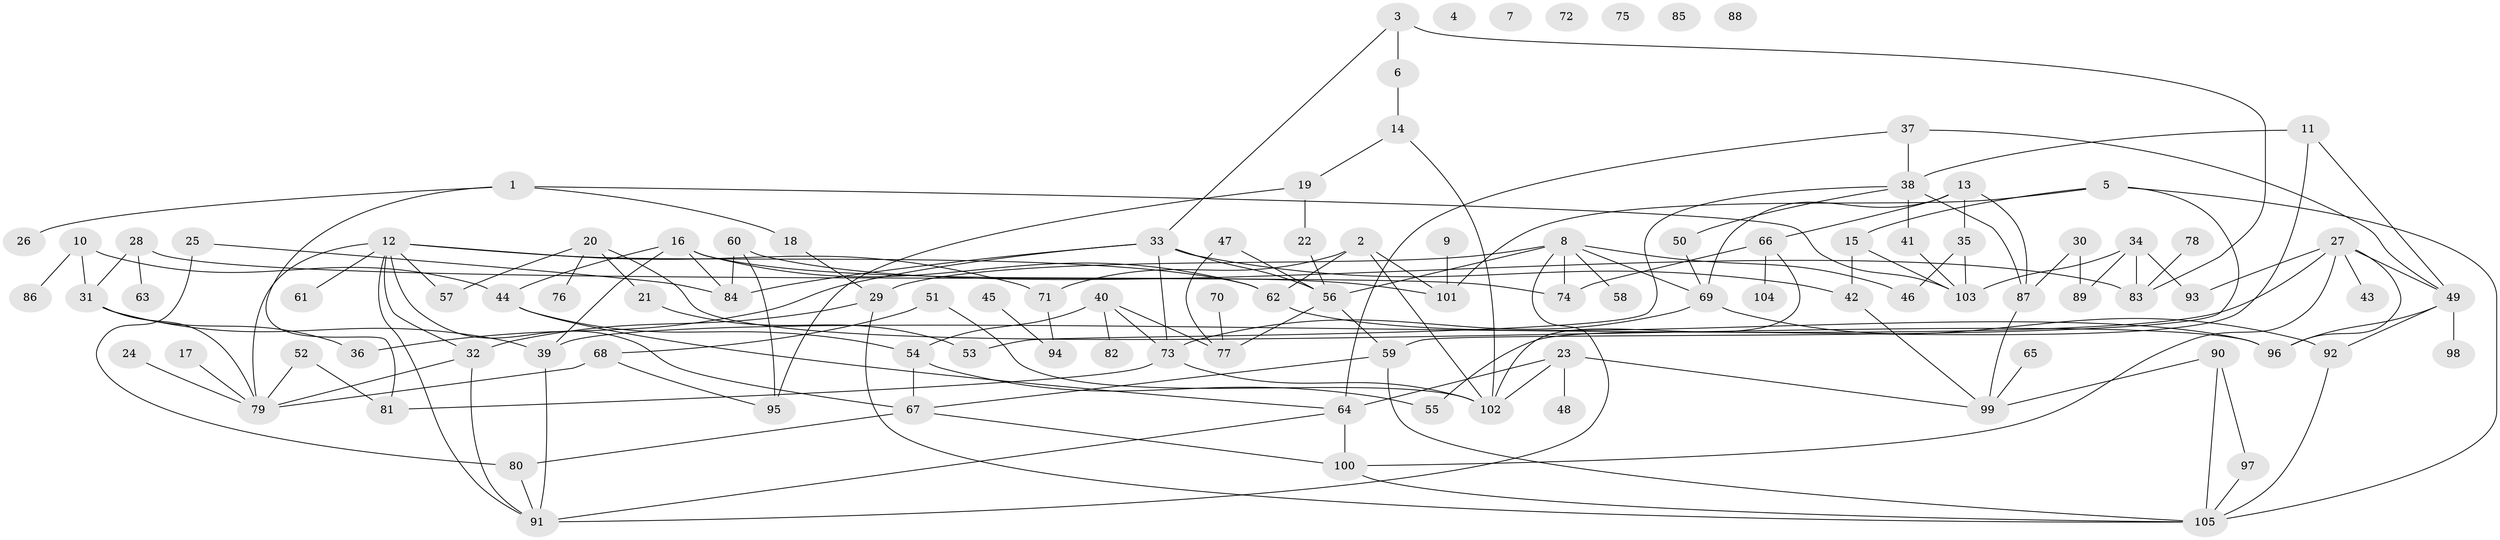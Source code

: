 // coarse degree distribution, {4: 0.1702127659574468, 9: 0.06382978723404255, 7: 0.06382978723404255, 14: 0.02127659574468085, 5: 0.10638297872340426, 8: 0.02127659574468085, 3: 0.1702127659574468, 1: 0.19148936170212766, 2: 0.14893617021276595, 6: 0.0425531914893617}
// Generated by graph-tools (version 1.1) at 2025/47/03/04/25 22:47:53]
// undirected, 105 vertices, 159 edges
graph export_dot {
  node [color=gray90,style=filled];
  1;
  2;
  3;
  4;
  5;
  6;
  7;
  8;
  9;
  10;
  11;
  12;
  13;
  14;
  15;
  16;
  17;
  18;
  19;
  20;
  21;
  22;
  23;
  24;
  25;
  26;
  27;
  28;
  29;
  30;
  31;
  32;
  33;
  34;
  35;
  36;
  37;
  38;
  39;
  40;
  41;
  42;
  43;
  44;
  45;
  46;
  47;
  48;
  49;
  50;
  51;
  52;
  53;
  54;
  55;
  56;
  57;
  58;
  59;
  60;
  61;
  62;
  63;
  64;
  65;
  66;
  67;
  68;
  69;
  70;
  71;
  72;
  73;
  74;
  75;
  76;
  77;
  78;
  79;
  80;
  81;
  82;
  83;
  84;
  85;
  86;
  87;
  88;
  89;
  90;
  91;
  92;
  93;
  94;
  95;
  96;
  97;
  98;
  99;
  100;
  101;
  102;
  103;
  104;
  105;
  1 -- 18;
  1 -- 26;
  1 -- 81;
  1 -- 103;
  2 -- 62;
  2 -- 71;
  2 -- 101;
  2 -- 102;
  3 -- 6;
  3 -- 33;
  3 -- 83;
  5 -- 15;
  5 -- 59;
  5 -- 101;
  5 -- 105;
  6 -- 14;
  8 -- 29;
  8 -- 46;
  8 -- 56;
  8 -- 58;
  8 -- 69;
  8 -- 74;
  8 -- 91;
  9 -- 101;
  10 -- 31;
  10 -- 44;
  10 -- 86;
  11 -- 38;
  11 -- 49;
  11 -- 55;
  12 -- 32;
  12 -- 57;
  12 -- 61;
  12 -- 62;
  12 -- 67;
  12 -- 71;
  12 -- 79;
  12 -- 91;
  13 -- 35;
  13 -- 66;
  13 -- 69;
  13 -- 87;
  14 -- 19;
  14 -- 102;
  15 -- 42;
  15 -- 103;
  16 -- 39;
  16 -- 44;
  16 -- 62;
  16 -- 84;
  16 -- 101;
  17 -- 79;
  18 -- 29;
  19 -- 22;
  19 -- 95;
  20 -- 21;
  20 -- 57;
  20 -- 76;
  20 -- 96;
  21 -- 53;
  22 -- 56;
  23 -- 48;
  23 -- 64;
  23 -- 99;
  23 -- 102;
  24 -- 79;
  25 -- 80;
  25 -- 84;
  27 -- 39;
  27 -- 43;
  27 -- 49;
  27 -- 93;
  27 -- 96;
  27 -- 100;
  28 -- 31;
  28 -- 63;
  28 -- 74;
  29 -- 32;
  29 -- 105;
  30 -- 87;
  30 -- 89;
  31 -- 36;
  31 -- 39;
  31 -- 79;
  32 -- 79;
  32 -- 91;
  33 -- 36;
  33 -- 42;
  33 -- 56;
  33 -- 73;
  33 -- 84;
  34 -- 83;
  34 -- 89;
  34 -- 93;
  34 -- 103;
  35 -- 46;
  35 -- 103;
  37 -- 38;
  37 -- 49;
  37 -- 64;
  38 -- 41;
  38 -- 50;
  38 -- 53;
  38 -- 87;
  39 -- 91;
  40 -- 54;
  40 -- 73;
  40 -- 77;
  40 -- 82;
  41 -- 103;
  42 -- 99;
  44 -- 54;
  44 -- 64;
  45 -- 94;
  47 -- 56;
  47 -- 77;
  49 -- 92;
  49 -- 96;
  49 -- 98;
  50 -- 69;
  51 -- 68;
  51 -- 102;
  52 -- 79;
  52 -- 81;
  54 -- 55;
  54 -- 67;
  56 -- 59;
  56 -- 77;
  59 -- 67;
  59 -- 105;
  60 -- 83;
  60 -- 84;
  60 -- 95;
  62 -- 96;
  64 -- 91;
  64 -- 100;
  65 -- 99;
  66 -- 74;
  66 -- 102;
  66 -- 104;
  67 -- 80;
  67 -- 100;
  68 -- 79;
  68 -- 95;
  69 -- 73;
  69 -- 92;
  70 -- 77;
  71 -- 94;
  73 -- 81;
  73 -- 102;
  78 -- 83;
  80 -- 91;
  87 -- 99;
  90 -- 97;
  90 -- 99;
  90 -- 105;
  92 -- 105;
  97 -- 105;
  100 -- 105;
}
